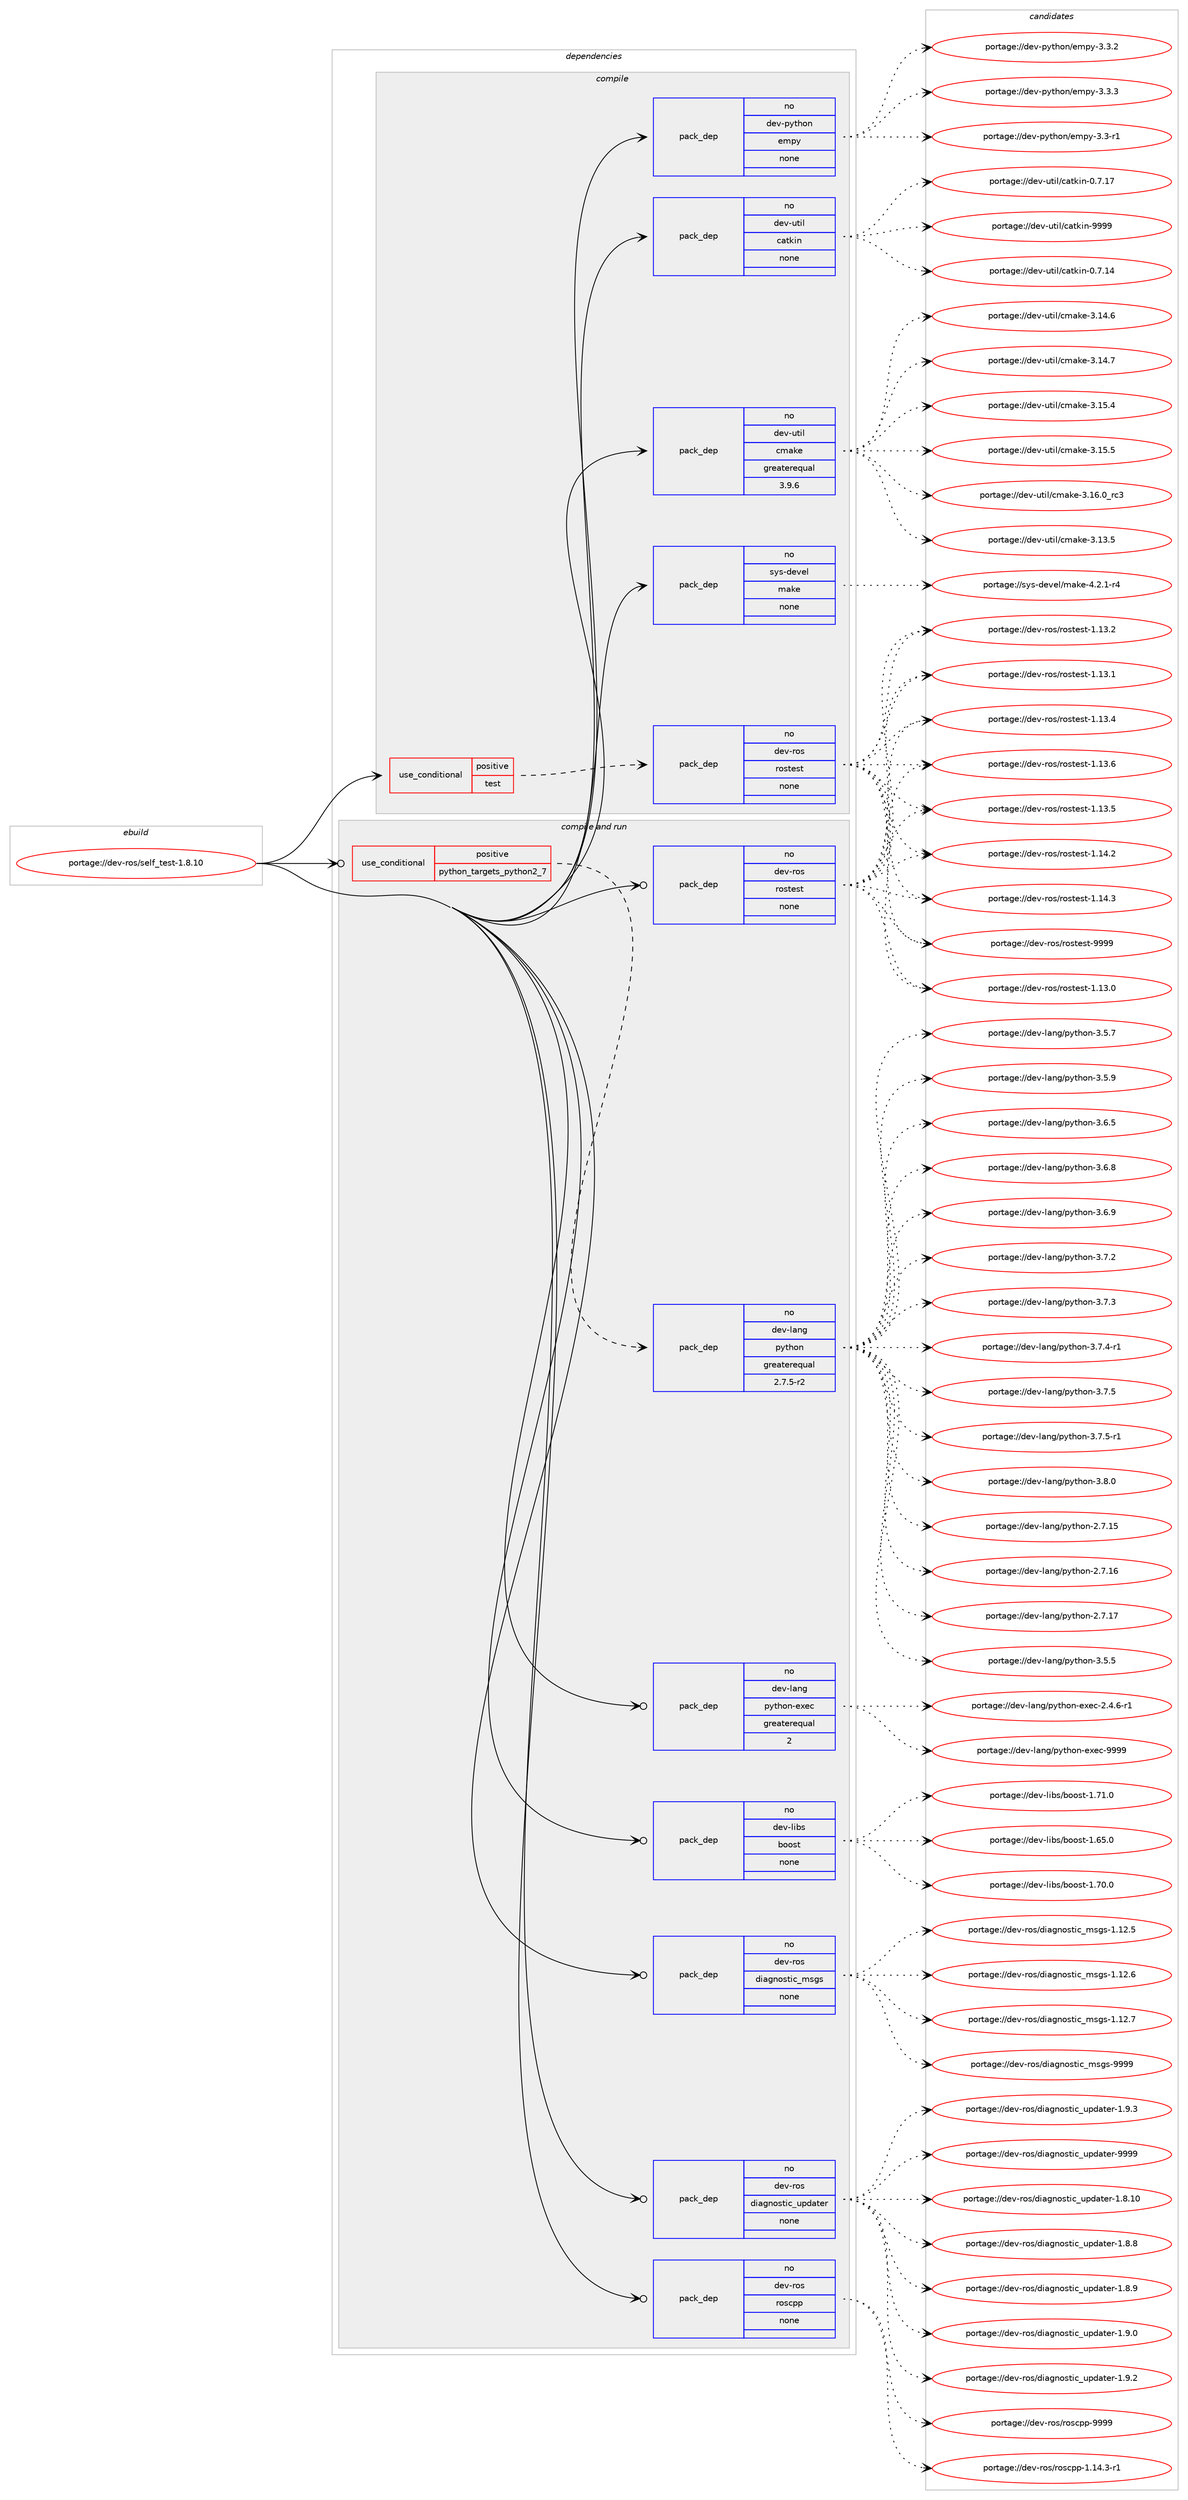 digraph prolog {

# *************
# Graph options
# *************

newrank=true;
concentrate=true;
compound=true;
graph [rankdir=LR,fontname=Helvetica,fontsize=10,ranksep=1.5];#, ranksep=2.5, nodesep=0.2];
edge  [arrowhead=vee];
node  [fontname=Helvetica,fontsize=10];

# **********
# The ebuild
# **********

subgraph cluster_leftcol {
color=gray;
rank=same;
label=<<i>ebuild</i>>;
id [label="portage://dev-ros/self_test-1.8.10", color=red, width=4, href="../dev-ros/self_test-1.8.10.svg"];
}

# ****************
# The dependencies
# ****************

subgraph cluster_midcol {
color=gray;
label=<<i>dependencies</i>>;
subgraph cluster_compile {
fillcolor="#eeeeee";
style=filled;
label=<<i>compile</i>>;
subgraph cond44679 {
dependency201901 [label=<<TABLE BORDER="0" CELLBORDER="1" CELLSPACING="0" CELLPADDING="4"><TR><TD ROWSPAN="3" CELLPADDING="10">use_conditional</TD></TR><TR><TD>positive</TD></TR><TR><TD>test</TD></TR></TABLE>>, shape=none, color=red];
subgraph pack153794 {
dependency201902 [label=<<TABLE BORDER="0" CELLBORDER="1" CELLSPACING="0" CELLPADDING="4" WIDTH="220"><TR><TD ROWSPAN="6" CELLPADDING="30">pack_dep</TD></TR><TR><TD WIDTH="110">no</TD></TR><TR><TD>dev-ros</TD></TR><TR><TD>rostest</TD></TR><TR><TD>none</TD></TR><TR><TD></TD></TR></TABLE>>, shape=none, color=blue];
}
dependency201901:e -> dependency201902:w [weight=20,style="dashed",arrowhead="vee"];
}
id:e -> dependency201901:w [weight=20,style="solid",arrowhead="vee"];
subgraph pack153795 {
dependency201903 [label=<<TABLE BORDER="0" CELLBORDER="1" CELLSPACING="0" CELLPADDING="4" WIDTH="220"><TR><TD ROWSPAN="6" CELLPADDING="30">pack_dep</TD></TR><TR><TD WIDTH="110">no</TD></TR><TR><TD>dev-python</TD></TR><TR><TD>empy</TD></TR><TR><TD>none</TD></TR><TR><TD></TD></TR></TABLE>>, shape=none, color=blue];
}
id:e -> dependency201903:w [weight=20,style="solid",arrowhead="vee"];
subgraph pack153796 {
dependency201904 [label=<<TABLE BORDER="0" CELLBORDER="1" CELLSPACING="0" CELLPADDING="4" WIDTH="220"><TR><TD ROWSPAN="6" CELLPADDING="30">pack_dep</TD></TR><TR><TD WIDTH="110">no</TD></TR><TR><TD>dev-util</TD></TR><TR><TD>catkin</TD></TR><TR><TD>none</TD></TR><TR><TD></TD></TR></TABLE>>, shape=none, color=blue];
}
id:e -> dependency201904:w [weight=20,style="solid",arrowhead="vee"];
subgraph pack153797 {
dependency201905 [label=<<TABLE BORDER="0" CELLBORDER="1" CELLSPACING="0" CELLPADDING="4" WIDTH="220"><TR><TD ROWSPAN="6" CELLPADDING="30">pack_dep</TD></TR><TR><TD WIDTH="110">no</TD></TR><TR><TD>dev-util</TD></TR><TR><TD>cmake</TD></TR><TR><TD>greaterequal</TD></TR><TR><TD>3.9.6</TD></TR></TABLE>>, shape=none, color=blue];
}
id:e -> dependency201905:w [weight=20,style="solid",arrowhead="vee"];
subgraph pack153798 {
dependency201906 [label=<<TABLE BORDER="0" CELLBORDER="1" CELLSPACING="0" CELLPADDING="4" WIDTH="220"><TR><TD ROWSPAN="6" CELLPADDING="30">pack_dep</TD></TR><TR><TD WIDTH="110">no</TD></TR><TR><TD>sys-devel</TD></TR><TR><TD>make</TD></TR><TR><TD>none</TD></TR><TR><TD></TD></TR></TABLE>>, shape=none, color=blue];
}
id:e -> dependency201906:w [weight=20,style="solid",arrowhead="vee"];
}
subgraph cluster_compileandrun {
fillcolor="#eeeeee";
style=filled;
label=<<i>compile and run</i>>;
subgraph cond44680 {
dependency201907 [label=<<TABLE BORDER="0" CELLBORDER="1" CELLSPACING="0" CELLPADDING="4"><TR><TD ROWSPAN="3" CELLPADDING="10">use_conditional</TD></TR><TR><TD>positive</TD></TR><TR><TD>python_targets_python2_7</TD></TR></TABLE>>, shape=none, color=red];
subgraph pack153799 {
dependency201908 [label=<<TABLE BORDER="0" CELLBORDER="1" CELLSPACING="0" CELLPADDING="4" WIDTH="220"><TR><TD ROWSPAN="6" CELLPADDING="30">pack_dep</TD></TR><TR><TD WIDTH="110">no</TD></TR><TR><TD>dev-lang</TD></TR><TR><TD>python</TD></TR><TR><TD>greaterequal</TD></TR><TR><TD>2.7.5-r2</TD></TR></TABLE>>, shape=none, color=blue];
}
dependency201907:e -> dependency201908:w [weight=20,style="dashed",arrowhead="vee"];
}
id:e -> dependency201907:w [weight=20,style="solid",arrowhead="odotvee"];
subgraph pack153800 {
dependency201909 [label=<<TABLE BORDER="0" CELLBORDER="1" CELLSPACING="0" CELLPADDING="4" WIDTH="220"><TR><TD ROWSPAN="6" CELLPADDING="30">pack_dep</TD></TR><TR><TD WIDTH="110">no</TD></TR><TR><TD>dev-lang</TD></TR><TR><TD>python-exec</TD></TR><TR><TD>greaterequal</TD></TR><TR><TD>2</TD></TR></TABLE>>, shape=none, color=blue];
}
id:e -> dependency201909:w [weight=20,style="solid",arrowhead="odotvee"];
subgraph pack153801 {
dependency201910 [label=<<TABLE BORDER="0" CELLBORDER="1" CELLSPACING="0" CELLPADDING="4" WIDTH="220"><TR><TD ROWSPAN="6" CELLPADDING="30">pack_dep</TD></TR><TR><TD WIDTH="110">no</TD></TR><TR><TD>dev-libs</TD></TR><TR><TD>boost</TD></TR><TR><TD>none</TD></TR><TR><TD></TD></TR></TABLE>>, shape=none, color=blue];
}
id:e -> dependency201910:w [weight=20,style="solid",arrowhead="odotvee"];
subgraph pack153802 {
dependency201911 [label=<<TABLE BORDER="0" CELLBORDER="1" CELLSPACING="0" CELLPADDING="4" WIDTH="220"><TR><TD ROWSPAN="6" CELLPADDING="30">pack_dep</TD></TR><TR><TD WIDTH="110">no</TD></TR><TR><TD>dev-ros</TD></TR><TR><TD>diagnostic_msgs</TD></TR><TR><TD>none</TD></TR><TR><TD></TD></TR></TABLE>>, shape=none, color=blue];
}
id:e -> dependency201911:w [weight=20,style="solid",arrowhead="odotvee"];
subgraph pack153803 {
dependency201912 [label=<<TABLE BORDER="0" CELLBORDER="1" CELLSPACING="0" CELLPADDING="4" WIDTH="220"><TR><TD ROWSPAN="6" CELLPADDING="30">pack_dep</TD></TR><TR><TD WIDTH="110">no</TD></TR><TR><TD>dev-ros</TD></TR><TR><TD>diagnostic_updater</TD></TR><TR><TD>none</TD></TR><TR><TD></TD></TR></TABLE>>, shape=none, color=blue];
}
id:e -> dependency201912:w [weight=20,style="solid",arrowhead="odotvee"];
subgraph pack153804 {
dependency201913 [label=<<TABLE BORDER="0" CELLBORDER="1" CELLSPACING="0" CELLPADDING="4" WIDTH="220"><TR><TD ROWSPAN="6" CELLPADDING="30">pack_dep</TD></TR><TR><TD WIDTH="110">no</TD></TR><TR><TD>dev-ros</TD></TR><TR><TD>roscpp</TD></TR><TR><TD>none</TD></TR><TR><TD></TD></TR></TABLE>>, shape=none, color=blue];
}
id:e -> dependency201913:w [weight=20,style="solid",arrowhead="odotvee"];
subgraph pack153805 {
dependency201914 [label=<<TABLE BORDER="0" CELLBORDER="1" CELLSPACING="0" CELLPADDING="4" WIDTH="220"><TR><TD ROWSPAN="6" CELLPADDING="30">pack_dep</TD></TR><TR><TD WIDTH="110">no</TD></TR><TR><TD>dev-ros</TD></TR><TR><TD>rostest</TD></TR><TR><TD>none</TD></TR><TR><TD></TD></TR></TABLE>>, shape=none, color=blue];
}
id:e -> dependency201914:w [weight=20,style="solid",arrowhead="odotvee"];
}
subgraph cluster_run {
fillcolor="#eeeeee";
style=filled;
label=<<i>run</i>>;
}
}

# **************
# The candidates
# **************

subgraph cluster_choices {
rank=same;
color=gray;
label=<<i>candidates</i>>;

subgraph choice153794 {
color=black;
nodesep=1;
choiceportage100101118451141111154711411111511610111511645494649514648 [label="portage://dev-ros/rostest-1.13.0", color=red, width=4,href="../dev-ros/rostest-1.13.0.svg"];
choiceportage100101118451141111154711411111511610111511645494649514649 [label="portage://dev-ros/rostest-1.13.1", color=red, width=4,href="../dev-ros/rostest-1.13.1.svg"];
choiceportage100101118451141111154711411111511610111511645494649514650 [label="portage://dev-ros/rostest-1.13.2", color=red, width=4,href="../dev-ros/rostest-1.13.2.svg"];
choiceportage100101118451141111154711411111511610111511645494649514652 [label="portage://dev-ros/rostest-1.13.4", color=red, width=4,href="../dev-ros/rostest-1.13.4.svg"];
choiceportage100101118451141111154711411111511610111511645494649514653 [label="portage://dev-ros/rostest-1.13.5", color=red, width=4,href="../dev-ros/rostest-1.13.5.svg"];
choiceportage100101118451141111154711411111511610111511645494649514654 [label="portage://dev-ros/rostest-1.13.6", color=red, width=4,href="../dev-ros/rostest-1.13.6.svg"];
choiceportage100101118451141111154711411111511610111511645494649524650 [label="portage://dev-ros/rostest-1.14.2", color=red, width=4,href="../dev-ros/rostest-1.14.2.svg"];
choiceportage100101118451141111154711411111511610111511645494649524651 [label="portage://dev-ros/rostest-1.14.3", color=red, width=4,href="../dev-ros/rostest-1.14.3.svg"];
choiceportage10010111845114111115471141111151161011151164557575757 [label="portage://dev-ros/rostest-9999", color=red, width=4,href="../dev-ros/rostest-9999.svg"];
dependency201902:e -> choiceportage100101118451141111154711411111511610111511645494649514648:w [style=dotted,weight="100"];
dependency201902:e -> choiceportage100101118451141111154711411111511610111511645494649514649:w [style=dotted,weight="100"];
dependency201902:e -> choiceportage100101118451141111154711411111511610111511645494649514650:w [style=dotted,weight="100"];
dependency201902:e -> choiceportage100101118451141111154711411111511610111511645494649514652:w [style=dotted,weight="100"];
dependency201902:e -> choiceportage100101118451141111154711411111511610111511645494649514653:w [style=dotted,weight="100"];
dependency201902:e -> choiceportage100101118451141111154711411111511610111511645494649514654:w [style=dotted,weight="100"];
dependency201902:e -> choiceportage100101118451141111154711411111511610111511645494649524650:w [style=dotted,weight="100"];
dependency201902:e -> choiceportage100101118451141111154711411111511610111511645494649524651:w [style=dotted,weight="100"];
dependency201902:e -> choiceportage10010111845114111115471141111151161011151164557575757:w [style=dotted,weight="100"];
}
subgraph choice153795 {
color=black;
nodesep=1;
choiceportage1001011184511212111610411111047101109112121455146514511449 [label="portage://dev-python/empy-3.3-r1", color=red, width=4,href="../dev-python/empy-3.3-r1.svg"];
choiceportage1001011184511212111610411111047101109112121455146514650 [label="portage://dev-python/empy-3.3.2", color=red, width=4,href="../dev-python/empy-3.3.2.svg"];
choiceportage1001011184511212111610411111047101109112121455146514651 [label="portage://dev-python/empy-3.3.3", color=red, width=4,href="../dev-python/empy-3.3.3.svg"];
dependency201903:e -> choiceportage1001011184511212111610411111047101109112121455146514511449:w [style=dotted,weight="100"];
dependency201903:e -> choiceportage1001011184511212111610411111047101109112121455146514650:w [style=dotted,weight="100"];
dependency201903:e -> choiceportage1001011184511212111610411111047101109112121455146514651:w [style=dotted,weight="100"];
}
subgraph choice153796 {
color=black;
nodesep=1;
choiceportage1001011184511711610510847999711610710511045484655464952 [label="portage://dev-util/catkin-0.7.14", color=red, width=4,href="../dev-util/catkin-0.7.14.svg"];
choiceportage1001011184511711610510847999711610710511045484655464955 [label="portage://dev-util/catkin-0.7.17", color=red, width=4,href="../dev-util/catkin-0.7.17.svg"];
choiceportage100101118451171161051084799971161071051104557575757 [label="portage://dev-util/catkin-9999", color=red, width=4,href="../dev-util/catkin-9999.svg"];
dependency201904:e -> choiceportage1001011184511711610510847999711610710511045484655464952:w [style=dotted,weight="100"];
dependency201904:e -> choiceportage1001011184511711610510847999711610710511045484655464955:w [style=dotted,weight="100"];
dependency201904:e -> choiceportage100101118451171161051084799971161071051104557575757:w [style=dotted,weight="100"];
}
subgraph choice153797 {
color=black;
nodesep=1;
choiceportage1001011184511711610510847991099710710145514649514653 [label="portage://dev-util/cmake-3.13.5", color=red, width=4,href="../dev-util/cmake-3.13.5.svg"];
choiceportage1001011184511711610510847991099710710145514649524654 [label="portage://dev-util/cmake-3.14.6", color=red, width=4,href="../dev-util/cmake-3.14.6.svg"];
choiceportage1001011184511711610510847991099710710145514649524655 [label="portage://dev-util/cmake-3.14.7", color=red, width=4,href="../dev-util/cmake-3.14.7.svg"];
choiceportage1001011184511711610510847991099710710145514649534652 [label="portage://dev-util/cmake-3.15.4", color=red, width=4,href="../dev-util/cmake-3.15.4.svg"];
choiceportage1001011184511711610510847991099710710145514649534653 [label="portage://dev-util/cmake-3.15.5", color=red, width=4,href="../dev-util/cmake-3.15.5.svg"];
choiceportage1001011184511711610510847991099710710145514649544648951149951 [label="portage://dev-util/cmake-3.16.0_rc3", color=red, width=4,href="../dev-util/cmake-3.16.0_rc3.svg"];
dependency201905:e -> choiceportage1001011184511711610510847991099710710145514649514653:w [style=dotted,weight="100"];
dependency201905:e -> choiceportage1001011184511711610510847991099710710145514649524654:w [style=dotted,weight="100"];
dependency201905:e -> choiceportage1001011184511711610510847991099710710145514649524655:w [style=dotted,weight="100"];
dependency201905:e -> choiceportage1001011184511711610510847991099710710145514649534652:w [style=dotted,weight="100"];
dependency201905:e -> choiceportage1001011184511711610510847991099710710145514649534653:w [style=dotted,weight="100"];
dependency201905:e -> choiceportage1001011184511711610510847991099710710145514649544648951149951:w [style=dotted,weight="100"];
}
subgraph choice153798 {
color=black;
nodesep=1;
choiceportage1151211154510010111810110847109971071014552465046494511452 [label="portage://sys-devel/make-4.2.1-r4", color=red, width=4,href="../sys-devel/make-4.2.1-r4.svg"];
dependency201906:e -> choiceportage1151211154510010111810110847109971071014552465046494511452:w [style=dotted,weight="100"];
}
subgraph choice153799 {
color=black;
nodesep=1;
choiceportage10010111845108971101034711212111610411111045504655464953 [label="portage://dev-lang/python-2.7.15", color=red, width=4,href="../dev-lang/python-2.7.15.svg"];
choiceportage10010111845108971101034711212111610411111045504655464954 [label="portage://dev-lang/python-2.7.16", color=red, width=4,href="../dev-lang/python-2.7.16.svg"];
choiceportage10010111845108971101034711212111610411111045504655464955 [label="portage://dev-lang/python-2.7.17", color=red, width=4,href="../dev-lang/python-2.7.17.svg"];
choiceportage100101118451089711010347112121116104111110455146534653 [label="portage://dev-lang/python-3.5.5", color=red, width=4,href="../dev-lang/python-3.5.5.svg"];
choiceportage100101118451089711010347112121116104111110455146534655 [label="portage://dev-lang/python-3.5.7", color=red, width=4,href="../dev-lang/python-3.5.7.svg"];
choiceportage100101118451089711010347112121116104111110455146534657 [label="portage://dev-lang/python-3.5.9", color=red, width=4,href="../dev-lang/python-3.5.9.svg"];
choiceportage100101118451089711010347112121116104111110455146544653 [label="portage://dev-lang/python-3.6.5", color=red, width=4,href="../dev-lang/python-3.6.5.svg"];
choiceportage100101118451089711010347112121116104111110455146544656 [label="portage://dev-lang/python-3.6.8", color=red, width=4,href="../dev-lang/python-3.6.8.svg"];
choiceportage100101118451089711010347112121116104111110455146544657 [label="portage://dev-lang/python-3.6.9", color=red, width=4,href="../dev-lang/python-3.6.9.svg"];
choiceportage100101118451089711010347112121116104111110455146554650 [label="portage://dev-lang/python-3.7.2", color=red, width=4,href="../dev-lang/python-3.7.2.svg"];
choiceportage100101118451089711010347112121116104111110455146554651 [label="portage://dev-lang/python-3.7.3", color=red, width=4,href="../dev-lang/python-3.7.3.svg"];
choiceportage1001011184510897110103471121211161041111104551465546524511449 [label="portage://dev-lang/python-3.7.4-r1", color=red, width=4,href="../dev-lang/python-3.7.4-r1.svg"];
choiceportage100101118451089711010347112121116104111110455146554653 [label="portage://dev-lang/python-3.7.5", color=red, width=4,href="../dev-lang/python-3.7.5.svg"];
choiceportage1001011184510897110103471121211161041111104551465546534511449 [label="portage://dev-lang/python-3.7.5-r1", color=red, width=4,href="../dev-lang/python-3.7.5-r1.svg"];
choiceportage100101118451089711010347112121116104111110455146564648 [label="portage://dev-lang/python-3.8.0", color=red, width=4,href="../dev-lang/python-3.8.0.svg"];
dependency201908:e -> choiceportage10010111845108971101034711212111610411111045504655464953:w [style=dotted,weight="100"];
dependency201908:e -> choiceportage10010111845108971101034711212111610411111045504655464954:w [style=dotted,weight="100"];
dependency201908:e -> choiceportage10010111845108971101034711212111610411111045504655464955:w [style=dotted,weight="100"];
dependency201908:e -> choiceportage100101118451089711010347112121116104111110455146534653:w [style=dotted,weight="100"];
dependency201908:e -> choiceportage100101118451089711010347112121116104111110455146534655:w [style=dotted,weight="100"];
dependency201908:e -> choiceportage100101118451089711010347112121116104111110455146534657:w [style=dotted,weight="100"];
dependency201908:e -> choiceportage100101118451089711010347112121116104111110455146544653:w [style=dotted,weight="100"];
dependency201908:e -> choiceportage100101118451089711010347112121116104111110455146544656:w [style=dotted,weight="100"];
dependency201908:e -> choiceportage100101118451089711010347112121116104111110455146544657:w [style=dotted,weight="100"];
dependency201908:e -> choiceportage100101118451089711010347112121116104111110455146554650:w [style=dotted,weight="100"];
dependency201908:e -> choiceportage100101118451089711010347112121116104111110455146554651:w [style=dotted,weight="100"];
dependency201908:e -> choiceportage1001011184510897110103471121211161041111104551465546524511449:w [style=dotted,weight="100"];
dependency201908:e -> choiceportage100101118451089711010347112121116104111110455146554653:w [style=dotted,weight="100"];
dependency201908:e -> choiceportage1001011184510897110103471121211161041111104551465546534511449:w [style=dotted,weight="100"];
dependency201908:e -> choiceportage100101118451089711010347112121116104111110455146564648:w [style=dotted,weight="100"];
}
subgraph choice153800 {
color=black;
nodesep=1;
choiceportage10010111845108971101034711212111610411111045101120101994550465246544511449 [label="portage://dev-lang/python-exec-2.4.6-r1", color=red, width=4,href="../dev-lang/python-exec-2.4.6-r1.svg"];
choiceportage10010111845108971101034711212111610411111045101120101994557575757 [label="portage://dev-lang/python-exec-9999", color=red, width=4,href="../dev-lang/python-exec-9999.svg"];
dependency201909:e -> choiceportage10010111845108971101034711212111610411111045101120101994550465246544511449:w [style=dotted,weight="100"];
dependency201909:e -> choiceportage10010111845108971101034711212111610411111045101120101994557575757:w [style=dotted,weight="100"];
}
subgraph choice153801 {
color=black;
nodesep=1;
choiceportage1001011184510810598115479811111111511645494654534648 [label="portage://dev-libs/boost-1.65.0", color=red, width=4,href="../dev-libs/boost-1.65.0.svg"];
choiceportage1001011184510810598115479811111111511645494655484648 [label="portage://dev-libs/boost-1.70.0", color=red, width=4,href="../dev-libs/boost-1.70.0.svg"];
choiceportage1001011184510810598115479811111111511645494655494648 [label="portage://dev-libs/boost-1.71.0", color=red, width=4,href="../dev-libs/boost-1.71.0.svg"];
dependency201910:e -> choiceportage1001011184510810598115479811111111511645494654534648:w [style=dotted,weight="100"];
dependency201910:e -> choiceportage1001011184510810598115479811111111511645494655484648:w [style=dotted,weight="100"];
dependency201910:e -> choiceportage1001011184510810598115479811111111511645494655494648:w [style=dotted,weight="100"];
}
subgraph choice153802 {
color=black;
nodesep=1;
choiceportage100101118451141111154710010597103110111115116105999510911510311545494649504653 [label="portage://dev-ros/diagnostic_msgs-1.12.5", color=red, width=4,href="../dev-ros/diagnostic_msgs-1.12.5.svg"];
choiceportage100101118451141111154710010597103110111115116105999510911510311545494649504654 [label="portage://dev-ros/diagnostic_msgs-1.12.6", color=red, width=4,href="../dev-ros/diagnostic_msgs-1.12.6.svg"];
choiceportage100101118451141111154710010597103110111115116105999510911510311545494649504655 [label="portage://dev-ros/diagnostic_msgs-1.12.7", color=red, width=4,href="../dev-ros/diagnostic_msgs-1.12.7.svg"];
choiceportage10010111845114111115471001059710311011111511610599951091151031154557575757 [label="portage://dev-ros/diagnostic_msgs-9999", color=red, width=4,href="../dev-ros/diagnostic_msgs-9999.svg"];
dependency201911:e -> choiceportage100101118451141111154710010597103110111115116105999510911510311545494649504653:w [style=dotted,weight="100"];
dependency201911:e -> choiceportage100101118451141111154710010597103110111115116105999510911510311545494649504654:w [style=dotted,weight="100"];
dependency201911:e -> choiceportage100101118451141111154710010597103110111115116105999510911510311545494649504655:w [style=dotted,weight="100"];
dependency201911:e -> choiceportage10010111845114111115471001059710311011111511610599951091151031154557575757:w [style=dotted,weight="100"];
}
subgraph choice153803 {
color=black;
nodesep=1;
choiceportage10010111845114111115471001059710311011111511610599951171121009711610111445494656464948 [label="portage://dev-ros/diagnostic_updater-1.8.10", color=red, width=4,href="../dev-ros/diagnostic_updater-1.8.10.svg"];
choiceportage100101118451141111154710010597103110111115116105999511711210097116101114454946564656 [label="portage://dev-ros/diagnostic_updater-1.8.8", color=red, width=4,href="../dev-ros/diagnostic_updater-1.8.8.svg"];
choiceportage100101118451141111154710010597103110111115116105999511711210097116101114454946564657 [label="portage://dev-ros/diagnostic_updater-1.8.9", color=red, width=4,href="../dev-ros/diagnostic_updater-1.8.9.svg"];
choiceportage100101118451141111154710010597103110111115116105999511711210097116101114454946574648 [label="portage://dev-ros/diagnostic_updater-1.9.0", color=red, width=4,href="../dev-ros/diagnostic_updater-1.9.0.svg"];
choiceportage100101118451141111154710010597103110111115116105999511711210097116101114454946574650 [label="portage://dev-ros/diagnostic_updater-1.9.2", color=red, width=4,href="../dev-ros/diagnostic_updater-1.9.2.svg"];
choiceportage100101118451141111154710010597103110111115116105999511711210097116101114454946574651 [label="portage://dev-ros/diagnostic_updater-1.9.3", color=red, width=4,href="../dev-ros/diagnostic_updater-1.9.3.svg"];
choiceportage1001011184511411111547100105971031101111151161059995117112100971161011144557575757 [label="portage://dev-ros/diagnostic_updater-9999", color=red, width=4,href="../dev-ros/diagnostic_updater-9999.svg"];
dependency201912:e -> choiceportage10010111845114111115471001059710311011111511610599951171121009711610111445494656464948:w [style=dotted,weight="100"];
dependency201912:e -> choiceportage100101118451141111154710010597103110111115116105999511711210097116101114454946564656:w [style=dotted,weight="100"];
dependency201912:e -> choiceportage100101118451141111154710010597103110111115116105999511711210097116101114454946564657:w [style=dotted,weight="100"];
dependency201912:e -> choiceportage100101118451141111154710010597103110111115116105999511711210097116101114454946574648:w [style=dotted,weight="100"];
dependency201912:e -> choiceportage100101118451141111154710010597103110111115116105999511711210097116101114454946574650:w [style=dotted,weight="100"];
dependency201912:e -> choiceportage100101118451141111154710010597103110111115116105999511711210097116101114454946574651:w [style=dotted,weight="100"];
dependency201912:e -> choiceportage1001011184511411111547100105971031101111151161059995117112100971161011144557575757:w [style=dotted,weight="100"];
}
subgraph choice153804 {
color=black;
nodesep=1;
choiceportage100101118451141111154711411111599112112454946495246514511449 [label="portage://dev-ros/roscpp-1.14.3-r1", color=red, width=4,href="../dev-ros/roscpp-1.14.3-r1.svg"];
choiceportage1001011184511411111547114111115991121124557575757 [label="portage://dev-ros/roscpp-9999", color=red, width=4,href="../dev-ros/roscpp-9999.svg"];
dependency201913:e -> choiceportage100101118451141111154711411111599112112454946495246514511449:w [style=dotted,weight="100"];
dependency201913:e -> choiceportage1001011184511411111547114111115991121124557575757:w [style=dotted,weight="100"];
}
subgraph choice153805 {
color=black;
nodesep=1;
choiceportage100101118451141111154711411111511610111511645494649514648 [label="portage://dev-ros/rostest-1.13.0", color=red, width=4,href="../dev-ros/rostest-1.13.0.svg"];
choiceportage100101118451141111154711411111511610111511645494649514649 [label="portage://dev-ros/rostest-1.13.1", color=red, width=4,href="../dev-ros/rostest-1.13.1.svg"];
choiceportage100101118451141111154711411111511610111511645494649514650 [label="portage://dev-ros/rostest-1.13.2", color=red, width=4,href="../dev-ros/rostest-1.13.2.svg"];
choiceportage100101118451141111154711411111511610111511645494649514652 [label="portage://dev-ros/rostest-1.13.4", color=red, width=4,href="../dev-ros/rostest-1.13.4.svg"];
choiceportage100101118451141111154711411111511610111511645494649514653 [label="portage://dev-ros/rostest-1.13.5", color=red, width=4,href="../dev-ros/rostest-1.13.5.svg"];
choiceportage100101118451141111154711411111511610111511645494649514654 [label="portage://dev-ros/rostest-1.13.6", color=red, width=4,href="../dev-ros/rostest-1.13.6.svg"];
choiceportage100101118451141111154711411111511610111511645494649524650 [label="portage://dev-ros/rostest-1.14.2", color=red, width=4,href="../dev-ros/rostest-1.14.2.svg"];
choiceportage100101118451141111154711411111511610111511645494649524651 [label="portage://dev-ros/rostest-1.14.3", color=red, width=4,href="../dev-ros/rostest-1.14.3.svg"];
choiceportage10010111845114111115471141111151161011151164557575757 [label="portage://dev-ros/rostest-9999", color=red, width=4,href="../dev-ros/rostest-9999.svg"];
dependency201914:e -> choiceportage100101118451141111154711411111511610111511645494649514648:w [style=dotted,weight="100"];
dependency201914:e -> choiceportage100101118451141111154711411111511610111511645494649514649:w [style=dotted,weight="100"];
dependency201914:e -> choiceportage100101118451141111154711411111511610111511645494649514650:w [style=dotted,weight="100"];
dependency201914:e -> choiceportage100101118451141111154711411111511610111511645494649514652:w [style=dotted,weight="100"];
dependency201914:e -> choiceportage100101118451141111154711411111511610111511645494649514653:w [style=dotted,weight="100"];
dependency201914:e -> choiceportage100101118451141111154711411111511610111511645494649514654:w [style=dotted,weight="100"];
dependency201914:e -> choiceportage100101118451141111154711411111511610111511645494649524650:w [style=dotted,weight="100"];
dependency201914:e -> choiceportage100101118451141111154711411111511610111511645494649524651:w [style=dotted,weight="100"];
dependency201914:e -> choiceportage10010111845114111115471141111151161011151164557575757:w [style=dotted,weight="100"];
}
}

}

